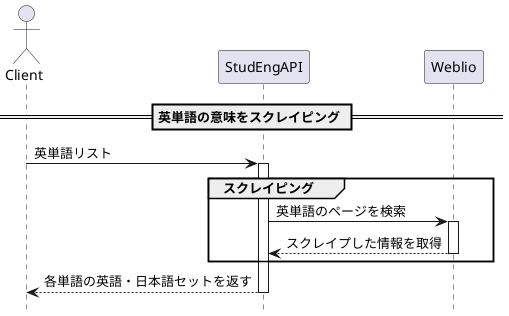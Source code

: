 @startuml
actor Client
participant StudEngAPI
participant Weblio
hide footbox

== 英単語の意味をスクレイピング ==

Client -> StudEngAPI : 英単語リスト
activate StudEngAPI
  group スクレイピング
    StudEngAPI -> Weblio : 英単語のページを検索
    activate Weblio

    StudEngAPI <-- Weblio : スクレイプした情報を取得
    deactivate Weblio
  end

  Client <-- StudEngAPI : 各単語の英語・日本語セットを返す
deactivate StudEngAPI
@enduml